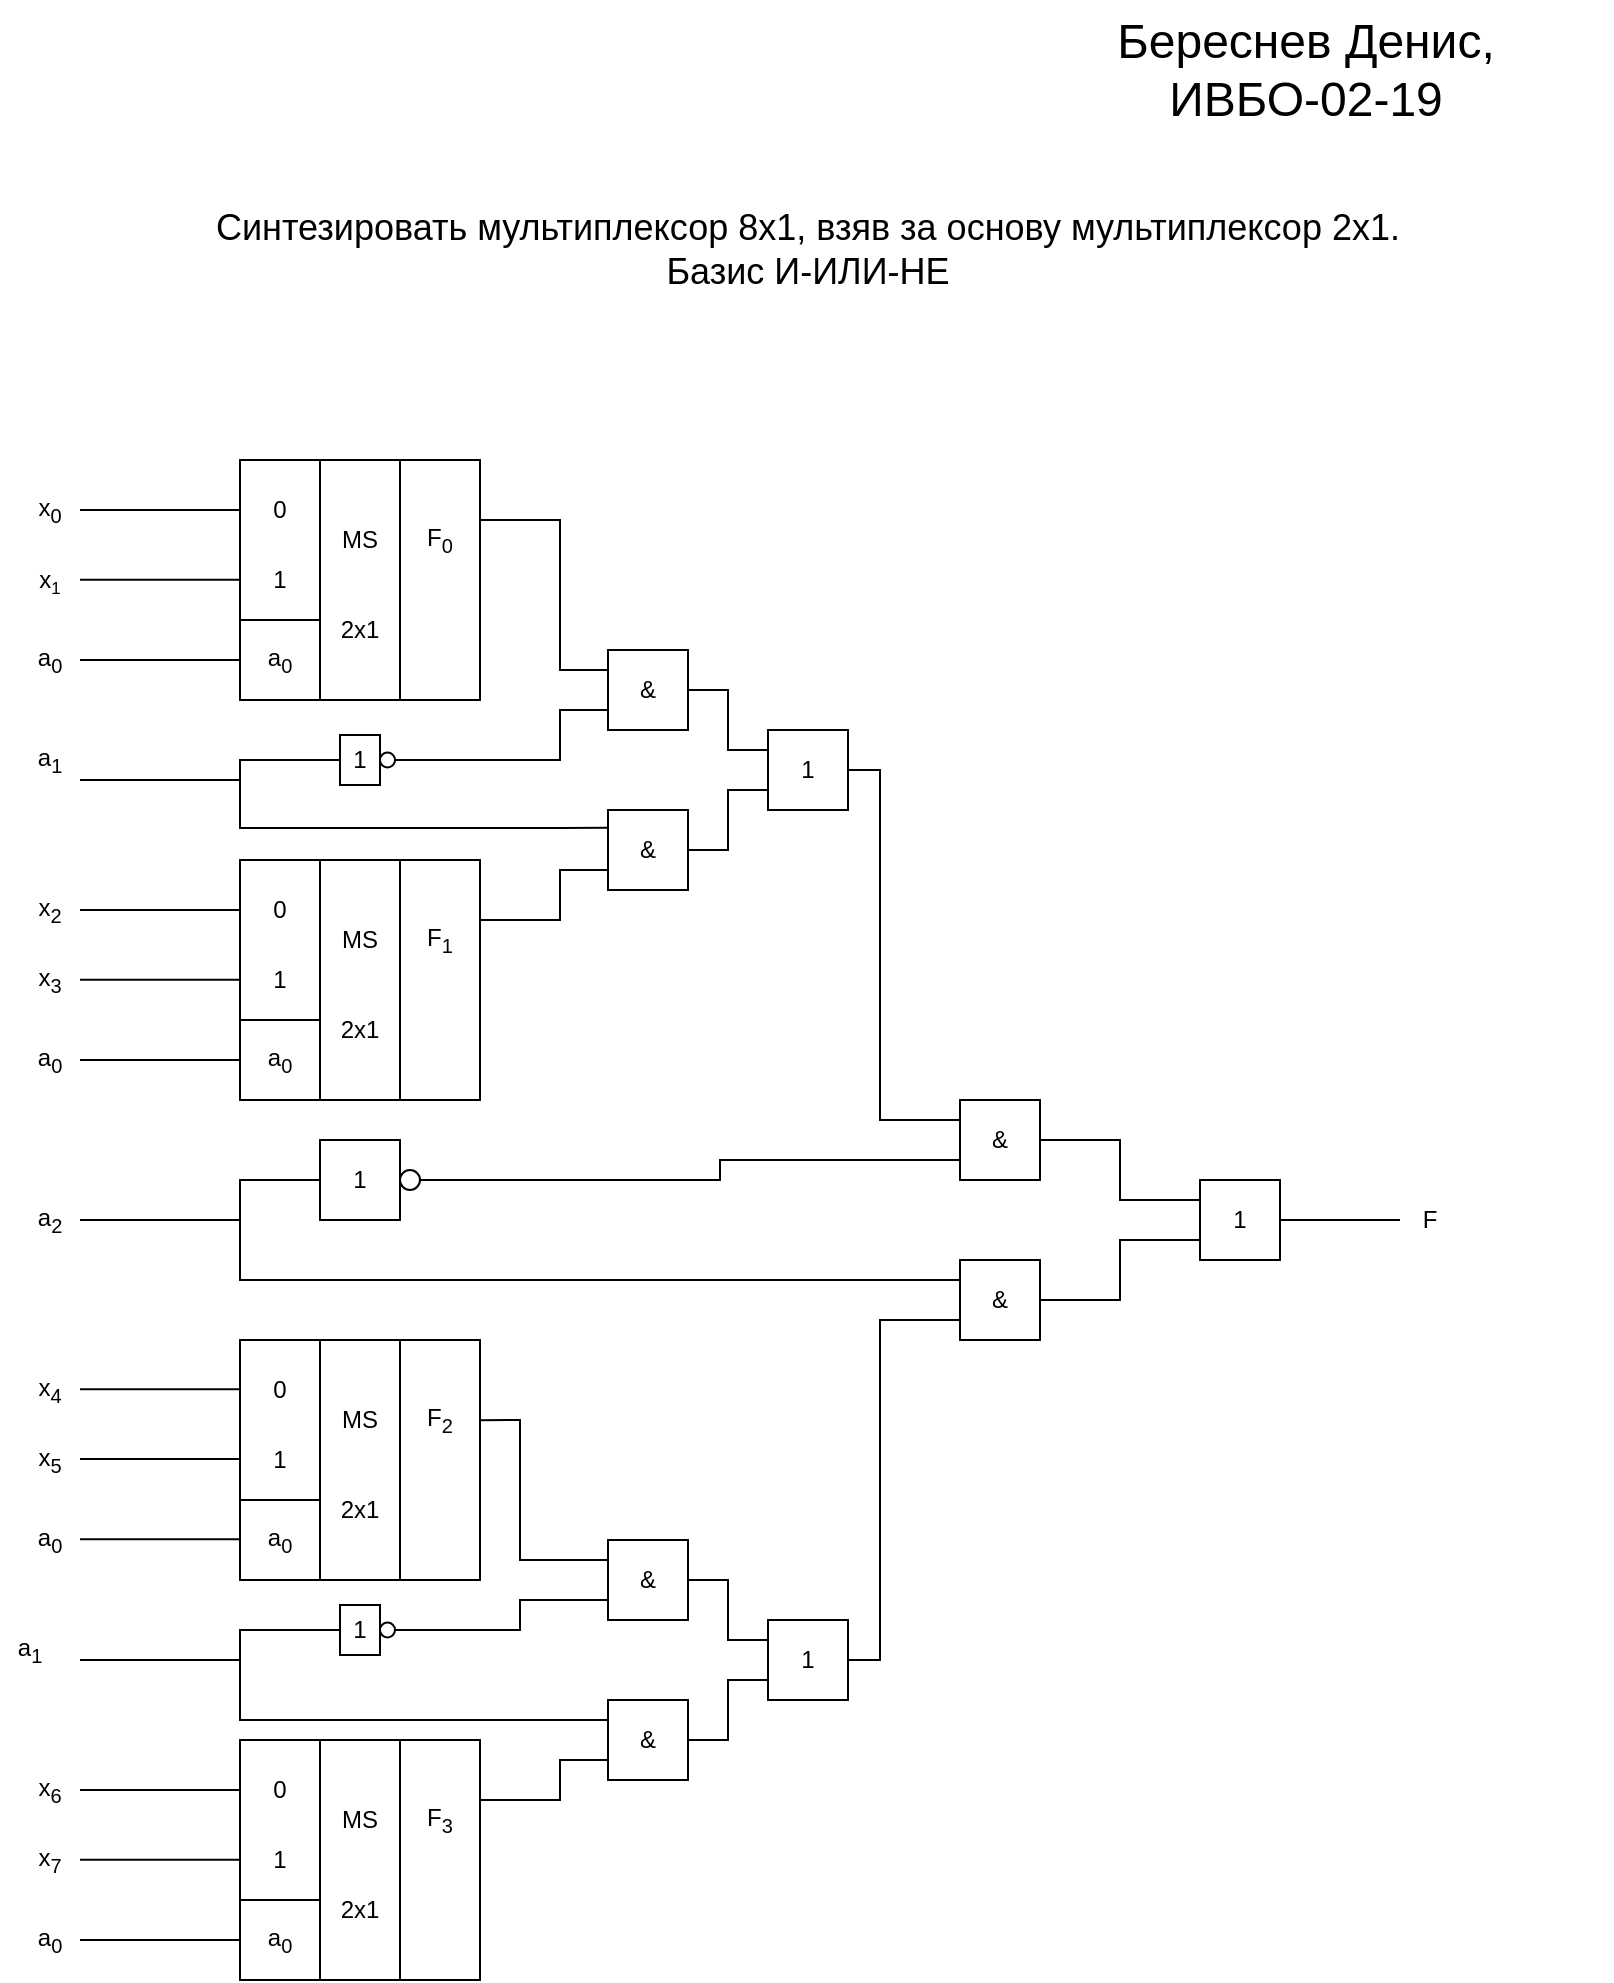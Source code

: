 <mxfile version="15.4.3" type="github">
  <diagram id="onstl7U0DTR3oOB68qqC" name="Page-1">
    <mxGraphModel dx="1467" dy="910" grid="1" gridSize="10" guides="1" tooltips="1" connect="1" arrows="1" fold="1" page="1" pageScale="1" pageWidth="827" pageHeight="1169" math="0" shadow="0">
      <root>
        <mxCell id="0" />
        <mxCell id="1" parent="0" />
        <mxCell id="s3MzPOfMa5aDgj7yRu4I-1" value="Береснев Денис, ИВБО-02-19" style="text;html=1;strokeColor=none;fillColor=none;align=center;verticalAlign=middle;whiteSpace=wrap;rounded=0;fontSize=24;" vertex="1" parent="1">
          <mxGeometry x="500" y="10" width="306" height="70" as="geometry" />
        </mxCell>
        <mxCell id="s3MzPOfMa5aDgj7yRu4I-2" value="&lt;font style=&quot;font-size: 18px&quot;&gt;Синтезировать мультиплексор 8х1, взяв за основу мультиплексор 2х1. Базис И-ИЛИ-НЕ&lt;/font&gt;" style="text;html=1;strokeColor=none;fillColor=none;align=center;verticalAlign=middle;whiteSpace=wrap;rounded=0;" vertex="1" parent="1">
          <mxGeometry x="99" y="120" width="610" height="30" as="geometry" />
        </mxCell>
        <mxCell id="s3MzPOfMa5aDgj7yRu4I-3" value="" style="rounded=0;whiteSpace=wrap;html=1;" vertex="1" parent="1">
          <mxGeometry x="120" y="240" width="40" height="80" as="geometry" />
        </mxCell>
        <mxCell id="s3MzPOfMa5aDgj7yRu4I-4" value="" style="rounded=0;whiteSpace=wrap;html=1;" vertex="1" parent="1">
          <mxGeometry x="120" y="320" width="40" height="40" as="geometry" />
        </mxCell>
        <mxCell id="s3MzPOfMa5aDgj7yRu4I-5" value="" style="rounded=0;whiteSpace=wrap;html=1;" vertex="1" parent="1">
          <mxGeometry x="160" y="240" width="40" height="120" as="geometry" />
        </mxCell>
        <mxCell id="s3MzPOfMa5aDgj7yRu4I-6" value="" style="rounded=0;whiteSpace=wrap;html=1;" vertex="1" parent="1">
          <mxGeometry x="200" y="240" width="40" height="120" as="geometry" />
        </mxCell>
        <mxCell id="s3MzPOfMa5aDgj7yRu4I-19" value="MS" style="text;html=1;strokeColor=none;fillColor=none;align=center;verticalAlign=middle;whiteSpace=wrap;rounded=0;" vertex="1" parent="1">
          <mxGeometry x="150" y="265" width="60" height="30" as="geometry" />
        </mxCell>
        <mxCell id="s3MzPOfMa5aDgj7yRu4I-20" value="2х1" style="text;html=1;strokeColor=none;fillColor=none;align=center;verticalAlign=middle;whiteSpace=wrap;rounded=0;" vertex="1" parent="1">
          <mxGeometry x="150" y="310" width="60" height="30" as="geometry" />
        </mxCell>
        <mxCell id="s3MzPOfMa5aDgj7yRu4I-21" value="0" style="text;html=1;strokeColor=none;fillColor=none;align=center;verticalAlign=middle;whiteSpace=wrap;rounded=0;" vertex="1" parent="1">
          <mxGeometry x="110" y="250" width="60" height="30" as="geometry" />
        </mxCell>
        <mxCell id="s3MzPOfMa5aDgj7yRu4I-22" value="1&lt;span style=&quot;color: rgba(0 , 0 , 0 , 0) ; font-family: monospace ; font-size: 0px&quot;&gt;%3CmxGraphModel%3E%3Croot%3E%3CmxCell%20id%3D%220%22%2F%3E%3CmxCell%20id%3D%221%22%20parent%3D%220%22%2F%3E%3CmxCell%20id%3D%222%22%20value%3D%220%22%20style%3D%22text%3Bhtml%3D1%3BstrokeColor%3Dnone%3BfillColor%3Dnone%3Balign%3Dcenter%3BverticalAlign%3Dmiddle%3BwhiteSpace%3Dwrap%3Brounded%3D0%3B%22%20vertex%3D%221%22%20parent%3D%221%22%3E%3CmxGeometry%20x%3D%22110%22%20y%3D%22290%22%20width%3D%2260%22%20height%3D%2230%22%20as%3D%22geometry%22%2F%3E%3C%2FmxCell%3E%3C%2Froot%3E%3C%2FmxGraphModel%3E&lt;/span&gt;" style="text;html=1;strokeColor=none;fillColor=none;align=center;verticalAlign=middle;whiteSpace=wrap;rounded=0;" vertex="1" parent="1">
          <mxGeometry x="110" y="285" width="60" height="30" as="geometry" />
        </mxCell>
        <mxCell id="s3MzPOfMa5aDgj7yRu4I-23" value="a&lt;sub&gt;0&lt;/sub&gt;" style="text;html=1;strokeColor=none;fillColor=none;align=center;verticalAlign=middle;whiteSpace=wrap;rounded=0;" vertex="1" parent="1">
          <mxGeometry x="125" y="325" width="30" height="30" as="geometry" />
        </mxCell>
        <mxCell id="s3MzPOfMa5aDgj7yRu4I-24" value="F&lt;sub&gt;0&lt;/sub&gt;" style="text;html=1;strokeColor=none;fillColor=none;align=center;verticalAlign=middle;whiteSpace=wrap;rounded=0;" vertex="1" parent="1">
          <mxGeometry x="205" y="265" width="30" height="30" as="geometry" />
        </mxCell>
        <mxCell id="s3MzPOfMa5aDgj7yRu4I-25" value="" style="rounded=0;whiteSpace=wrap;html=1;" vertex="1" parent="1">
          <mxGeometry x="120" y="440" width="40" height="80" as="geometry" />
        </mxCell>
        <mxCell id="s3MzPOfMa5aDgj7yRu4I-26" value="" style="rounded=0;whiteSpace=wrap;html=1;" vertex="1" parent="1">
          <mxGeometry x="120" y="520" width="40" height="40" as="geometry" />
        </mxCell>
        <mxCell id="s3MzPOfMa5aDgj7yRu4I-27" value="" style="rounded=0;whiteSpace=wrap;html=1;" vertex="1" parent="1">
          <mxGeometry x="160" y="440" width="40" height="120" as="geometry" />
        </mxCell>
        <mxCell id="s3MzPOfMa5aDgj7yRu4I-28" value="" style="rounded=0;whiteSpace=wrap;html=1;" vertex="1" parent="1">
          <mxGeometry x="200" y="440" width="40" height="120" as="geometry" />
        </mxCell>
        <mxCell id="s3MzPOfMa5aDgj7yRu4I-29" value="MS" style="text;html=1;strokeColor=none;fillColor=none;align=center;verticalAlign=middle;whiteSpace=wrap;rounded=0;" vertex="1" parent="1">
          <mxGeometry x="150" y="465" width="60" height="30" as="geometry" />
        </mxCell>
        <mxCell id="s3MzPOfMa5aDgj7yRu4I-30" value="2х1" style="text;html=1;strokeColor=none;fillColor=none;align=center;verticalAlign=middle;whiteSpace=wrap;rounded=0;" vertex="1" parent="1">
          <mxGeometry x="150" y="510" width="60" height="30" as="geometry" />
        </mxCell>
        <mxCell id="s3MzPOfMa5aDgj7yRu4I-31" value="0" style="text;html=1;strokeColor=none;fillColor=none;align=center;verticalAlign=middle;whiteSpace=wrap;rounded=0;" vertex="1" parent="1">
          <mxGeometry x="110" y="450" width="60" height="30" as="geometry" />
        </mxCell>
        <mxCell id="s3MzPOfMa5aDgj7yRu4I-32" value="1&lt;span style=&quot;color: rgba(0 , 0 , 0 , 0) ; font-family: monospace ; font-size: 0px&quot;&gt;%3CmxGraphModel%3E%3Croot%3E%3CmxCell%20id%3D%220%22%2F%3E%3CmxCell%20id%3D%221%22%20parent%3D%220%22%2F%3E%3CmxCell%20id%3D%222%22%20value%3D%220%22%20style%3D%22text%3Bhtml%3D1%3BstrokeColor%3Dnone%3BfillColor%3Dnone%3Balign%3Dcenter%3BverticalAlign%3Dmiddle%3BwhiteSpace%3Dwrap%3Brounded%3D0%3B%22%20vertex%3D%221%22%20parent%3D%221%22%3E%3CmxGeometry%20x%3D%22110%22%20y%3D%22290%22%20width%3D%2260%22%20height%3D%2230%22%20as%3D%22geometry%22%2F%3E%3C%2FmxCell%3E%3C%2Froot%3E%3C%2FmxGraphModel%3E&lt;/span&gt;" style="text;html=1;strokeColor=none;fillColor=none;align=center;verticalAlign=middle;whiteSpace=wrap;rounded=0;" vertex="1" parent="1">
          <mxGeometry x="110" y="485" width="60" height="30" as="geometry" />
        </mxCell>
        <mxCell id="s3MzPOfMa5aDgj7yRu4I-33" value="a&lt;sub&gt;0&lt;/sub&gt;" style="text;html=1;strokeColor=none;fillColor=none;align=center;verticalAlign=middle;whiteSpace=wrap;rounded=0;" vertex="1" parent="1">
          <mxGeometry x="110" y="525" width="60" height="30" as="geometry" />
        </mxCell>
        <mxCell id="s3MzPOfMa5aDgj7yRu4I-34" value="F&lt;sub&gt;1&lt;/sub&gt;" style="text;html=1;strokeColor=none;fillColor=none;align=center;verticalAlign=middle;whiteSpace=wrap;rounded=0;" vertex="1" parent="1">
          <mxGeometry x="205" y="465" width="30" height="30" as="geometry" />
        </mxCell>
        <mxCell id="s3MzPOfMa5aDgj7yRu4I-35" value="" style="rounded=0;whiteSpace=wrap;html=1;" vertex="1" parent="1">
          <mxGeometry x="120" y="680" width="40" height="80" as="geometry" />
        </mxCell>
        <mxCell id="s3MzPOfMa5aDgj7yRu4I-36" value="" style="rounded=0;whiteSpace=wrap;html=1;" vertex="1" parent="1">
          <mxGeometry x="120" y="760" width="40" height="40" as="geometry" />
        </mxCell>
        <mxCell id="s3MzPOfMa5aDgj7yRu4I-37" value="" style="rounded=0;whiteSpace=wrap;html=1;" vertex="1" parent="1">
          <mxGeometry x="160" y="680" width="40" height="120" as="geometry" />
        </mxCell>
        <mxCell id="s3MzPOfMa5aDgj7yRu4I-38" value="" style="rounded=0;whiteSpace=wrap;html=1;" vertex="1" parent="1">
          <mxGeometry x="200" y="680" width="40" height="120" as="geometry" />
        </mxCell>
        <mxCell id="s3MzPOfMa5aDgj7yRu4I-39" value="MS" style="text;html=1;strokeColor=none;fillColor=none;align=center;verticalAlign=middle;whiteSpace=wrap;rounded=0;" vertex="1" parent="1">
          <mxGeometry x="150" y="705" width="60" height="30" as="geometry" />
        </mxCell>
        <mxCell id="s3MzPOfMa5aDgj7yRu4I-40" value="2х1" style="text;html=1;strokeColor=none;fillColor=none;align=center;verticalAlign=middle;whiteSpace=wrap;rounded=0;" vertex="1" parent="1">
          <mxGeometry x="150" y="750" width="60" height="30" as="geometry" />
        </mxCell>
        <mxCell id="s3MzPOfMa5aDgj7yRu4I-41" value="0" style="text;html=1;strokeColor=none;fillColor=none;align=center;verticalAlign=middle;whiteSpace=wrap;rounded=0;" vertex="1" parent="1">
          <mxGeometry x="110" y="690" width="60" height="30" as="geometry" />
        </mxCell>
        <mxCell id="s3MzPOfMa5aDgj7yRu4I-42" value="1&lt;span style=&quot;color: rgba(0 , 0 , 0 , 0) ; font-family: monospace ; font-size: 0px&quot;&gt;%3CmxGraphModel%3E%3Croot%3E%3CmxCell%20id%3D%220%22%2F%3E%3CmxCell%20id%3D%221%22%20parent%3D%220%22%2F%3E%3CmxCell%20id%3D%222%22%20value%3D%220%22%20style%3D%22text%3Bhtml%3D1%3BstrokeColor%3Dnone%3BfillColor%3Dnone%3Balign%3Dcenter%3BverticalAlign%3Dmiddle%3BwhiteSpace%3Dwrap%3Brounded%3D0%3B%22%20vertex%3D%221%22%20parent%3D%221%22%3E%3CmxGeometry%20x%3D%22110%22%20y%3D%22290%22%20width%3D%2260%22%20height%3D%2230%22%20as%3D%22geometry%22%2F%3E%3C%2FmxCell%3E%3C%2Froot%3E%3C%2FmxGraphModel%3E&lt;/span&gt;" style="text;html=1;strokeColor=none;fillColor=none;align=center;verticalAlign=middle;whiteSpace=wrap;rounded=0;" vertex="1" parent="1">
          <mxGeometry x="110" y="725" width="60" height="30" as="geometry" />
        </mxCell>
        <mxCell id="s3MzPOfMa5aDgj7yRu4I-43" value="a&lt;sub&gt;0&lt;/sub&gt;" style="text;html=1;strokeColor=none;fillColor=none;align=center;verticalAlign=middle;whiteSpace=wrap;rounded=0;" vertex="1" parent="1">
          <mxGeometry x="110" y="765" width="60" height="30" as="geometry" />
        </mxCell>
        <mxCell id="s3MzPOfMa5aDgj7yRu4I-44" value="F&lt;sub&gt;2&lt;/sub&gt;" style="text;html=1;strokeColor=none;fillColor=none;align=center;verticalAlign=middle;whiteSpace=wrap;rounded=0;" vertex="1" parent="1">
          <mxGeometry x="210" y="705" width="20" height="30" as="geometry" />
        </mxCell>
        <mxCell id="s3MzPOfMa5aDgj7yRu4I-45" value="" style="rounded=0;whiteSpace=wrap;html=1;" vertex="1" parent="1">
          <mxGeometry x="120" y="880" width="40" height="80" as="geometry" />
        </mxCell>
        <mxCell id="s3MzPOfMa5aDgj7yRu4I-46" value="" style="rounded=0;whiteSpace=wrap;html=1;" vertex="1" parent="1">
          <mxGeometry x="120" y="960" width="40" height="40" as="geometry" />
        </mxCell>
        <mxCell id="s3MzPOfMa5aDgj7yRu4I-47" value="" style="rounded=0;whiteSpace=wrap;html=1;" vertex="1" parent="1">
          <mxGeometry x="160" y="880" width="40" height="120" as="geometry" />
        </mxCell>
        <mxCell id="s3MzPOfMa5aDgj7yRu4I-48" value="" style="rounded=0;whiteSpace=wrap;html=1;" vertex="1" parent="1">
          <mxGeometry x="200" y="880" width="40" height="120" as="geometry" />
        </mxCell>
        <mxCell id="s3MzPOfMa5aDgj7yRu4I-49" value="MS" style="text;html=1;strokeColor=none;fillColor=none;align=center;verticalAlign=middle;whiteSpace=wrap;rounded=0;" vertex="1" parent="1">
          <mxGeometry x="150" y="905" width="60" height="30" as="geometry" />
        </mxCell>
        <mxCell id="s3MzPOfMa5aDgj7yRu4I-50" value="2х1" style="text;html=1;strokeColor=none;fillColor=none;align=center;verticalAlign=middle;whiteSpace=wrap;rounded=0;" vertex="1" parent="1">
          <mxGeometry x="150" y="950" width="60" height="30" as="geometry" />
        </mxCell>
        <mxCell id="s3MzPOfMa5aDgj7yRu4I-51" value="0" style="text;html=1;strokeColor=none;fillColor=none;align=center;verticalAlign=middle;whiteSpace=wrap;rounded=0;" vertex="1" parent="1">
          <mxGeometry x="110" y="890" width="60" height="30" as="geometry" />
        </mxCell>
        <mxCell id="s3MzPOfMa5aDgj7yRu4I-52" value="1&lt;span style=&quot;color: rgba(0 , 0 , 0 , 0) ; font-family: monospace ; font-size: 0px&quot;&gt;%3CmxGraphModel%3E%3Croot%3E%3CmxCell%20id%3D%220%22%2F%3E%3CmxCell%20id%3D%221%22%20parent%3D%220%22%2F%3E%3CmxCell%20id%3D%222%22%20value%3D%220%22%20style%3D%22text%3Bhtml%3D1%3BstrokeColor%3Dnone%3BfillColor%3Dnone%3Balign%3Dcenter%3BverticalAlign%3Dmiddle%3BwhiteSpace%3Dwrap%3Brounded%3D0%3B%22%20vertex%3D%221%22%20parent%3D%221%22%3E%3CmxGeometry%20x%3D%22110%22%20y%3D%22290%22%20width%3D%2260%22%20height%3D%2230%22%20as%3D%22geometry%22%2F%3E%3C%2FmxCell%3E%3C%2Froot%3E%3C%2FmxGraphModel%3E&lt;/span&gt;" style="text;html=1;strokeColor=none;fillColor=none;align=center;verticalAlign=middle;whiteSpace=wrap;rounded=0;" vertex="1" parent="1">
          <mxGeometry x="110" y="925" width="60" height="30" as="geometry" />
        </mxCell>
        <mxCell id="s3MzPOfMa5aDgj7yRu4I-53" value="a&lt;sub&gt;0&lt;/sub&gt;" style="text;html=1;strokeColor=none;fillColor=none;align=center;verticalAlign=middle;whiteSpace=wrap;rounded=0;" vertex="1" parent="1">
          <mxGeometry x="110" y="965" width="60" height="30" as="geometry" />
        </mxCell>
        <mxCell id="s3MzPOfMa5aDgj7yRu4I-54" value="F&lt;sub&gt;3&lt;/sub&gt;" style="text;html=1;strokeColor=none;fillColor=none;align=center;verticalAlign=middle;whiteSpace=wrap;rounded=0;" vertex="1" parent="1">
          <mxGeometry x="205" y="905" width="30" height="30" as="geometry" />
        </mxCell>
        <mxCell id="s3MzPOfMa5aDgj7yRu4I-59" value="" style="endArrow=none;html=1;rounded=0;entryX=0;entryY=0.5;entryDx=0;entryDy=0;" edge="1" parent="1" target="s3MzPOfMa5aDgj7yRu4I-4">
          <mxGeometry width="50" height="50" relative="1" as="geometry">
            <mxPoint x="40" y="340" as="sourcePoint" />
            <mxPoint x="110" y="390" as="targetPoint" />
          </mxGeometry>
        </mxCell>
        <mxCell id="s3MzPOfMa5aDgj7yRu4I-60" value="" style="endArrow=none;html=1;rounded=0;entryX=0;entryY=0.5;entryDx=0;entryDy=0;" edge="1" parent="1">
          <mxGeometry width="50" height="50" relative="1" as="geometry">
            <mxPoint x="40" y="299.83" as="sourcePoint" />
            <mxPoint x="120" y="299.83" as="targetPoint" />
          </mxGeometry>
        </mxCell>
        <mxCell id="s3MzPOfMa5aDgj7yRu4I-61" value="" style="endArrow=none;html=1;rounded=0;entryX=0;entryY=0.5;entryDx=0;entryDy=0;" edge="1" parent="1">
          <mxGeometry width="50" height="50" relative="1" as="geometry">
            <mxPoint x="40" y="265.0" as="sourcePoint" />
            <mxPoint x="120" y="265.0" as="targetPoint" />
          </mxGeometry>
        </mxCell>
        <mxCell id="s3MzPOfMa5aDgj7yRu4I-62" value="" style="endArrow=none;html=1;rounded=0;entryX=0;entryY=0.5;entryDx=0;entryDy=0;" edge="1" parent="1">
          <mxGeometry width="50" height="50" relative="1" as="geometry">
            <mxPoint x="40" y="540" as="sourcePoint" />
            <mxPoint x="120" y="540" as="targetPoint" />
          </mxGeometry>
        </mxCell>
        <mxCell id="s3MzPOfMa5aDgj7yRu4I-63" value="" style="endArrow=none;html=1;rounded=0;entryX=0;entryY=0.5;entryDx=0;entryDy=0;" edge="1" parent="1">
          <mxGeometry width="50" height="50" relative="1" as="geometry">
            <mxPoint x="40" y="499.83" as="sourcePoint" />
            <mxPoint x="120" y="499.83" as="targetPoint" />
          </mxGeometry>
        </mxCell>
        <mxCell id="s3MzPOfMa5aDgj7yRu4I-64" value="" style="endArrow=none;html=1;rounded=0;entryX=0;entryY=0.5;entryDx=0;entryDy=0;" edge="1" parent="1">
          <mxGeometry width="50" height="50" relative="1" as="geometry">
            <mxPoint x="40" y="465.0" as="sourcePoint" />
            <mxPoint x="120" y="465.0" as="targetPoint" />
          </mxGeometry>
        </mxCell>
        <mxCell id="s3MzPOfMa5aDgj7yRu4I-65" value="" style="endArrow=none;html=1;rounded=0;entryX=0;entryY=0.5;entryDx=0;entryDy=0;" edge="1" parent="1">
          <mxGeometry width="50" height="50" relative="1" as="geometry">
            <mxPoint x="40" y="779.67" as="sourcePoint" />
            <mxPoint x="120" y="779.67" as="targetPoint" />
          </mxGeometry>
        </mxCell>
        <mxCell id="s3MzPOfMa5aDgj7yRu4I-66" value="" style="endArrow=none;html=1;rounded=0;entryX=0;entryY=0.5;entryDx=0;entryDy=0;" edge="1" parent="1">
          <mxGeometry width="50" height="50" relative="1" as="geometry">
            <mxPoint x="40" y="739.5" as="sourcePoint" />
            <mxPoint x="120" y="739.5" as="targetPoint" />
          </mxGeometry>
        </mxCell>
        <mxCell id="s3MzPOfMa5aDgj7yRu4I-67" value="" style="endArrow=none;html=1;rounded=0;entryX=0;entryY=0.5;entryDx=0;entryDy=0;" edge="1" parent="1">
          <mxGeometry width="50" height="50" relative="1" as="geometry">
            <mxPoint x="40" y="704.67" as="sourcePoint" />
            <mxPoint x="120" y="704.67" as="targetPoint" />
          </mxGeometry>
        </mxCell>
        <mxCell id="s3MzPOfMa5aDgj7yRu4I-68" value="" style="endArrow=none;html=1;rounded=0;entryX=0;entryY=0.5;entryDx=0;entryDy=0;" edge="1" parent="1">
          <mxGeometry width="50" height="50" relative="1" as="geometry">
            <mxPoint x="40" y="980" as="sourcePoint" />
            <mxPoint x="120" y="980" as="targetPoint" />
          </mxGeometry>
        </mxCell>
        <mxCell id="s3MzPOfMa5aDgj7yRu4I-69" value="" style="endArrow=none;html=1;rounded=0;entryX=0;entryY=0.5;entryDx=0;entryDy=0;" edge="1" parent="1">
          <mxGeometry width="50" height="50" relative="1" as="geometry">
            <mxPoint x="40" y="939.83" as="sourcePoint" />
            <mxPoint x="120" y="939.83" as="targetPoint" />
          </mxGeometry>
        </mxCell>
        <mxCell id="s3MzPOfMa5aDgj7yRu4I-70" value="" style="endArrow=none;html=1;rounded=0;entryX=0;entryY=0.5;entryDx=0;entryDy=0;" edge="1" parent="1">
          <mxGeometry width="50" height="50" relative="1" as="geometry">
            <mxPoint x="40" y="905" as="sourcePoint" />
            <mxPoint x="120" y="905" as="targetPoint" />
          </mxGeometry>
        </mxCell>
        <mxCell id="s3MzPOfMa5aDgj7yRu4I-71" value="a&lt;sub&gt;0&lt;/sub&gt;" style="text;html=1;strokeColor=none;fillColor=none;align=center;verticalAlign=middle;whiteSpace=wrap;rounded=0;" vertex="1" parent="1">
          <mxGeometry x="10" y="325" width="30" height="30" as="geometry" />
        </mxCell>
        <mxCell id="s3MzPOfMa5aDgj7yRu4I-72" value="a&lt;sub&gt;0&lt;/sub&gt;" style="text;html=1;strokeColor=none;fillColor=none;align=center;verticalAlign=middle;whiteSpace=wrap;rounded=0;" vertex="1" parent="1">
          <mxGeometry x="10" y="525" width="30" height="30" as="geometry" />
        </mxCell>
        <mxCell id="s3MzPOfMa5aDgj7yRu4I-73" value="a&lt;sub&gt;0&lt;/sub&gt;" style="text;html=1;strokeColor=none;fillColor=none;align=center;verticalAlign=middle;whiteSpace=wrap;rounded=0;" vertex="1" parent="1">
          <mxGeometry x="10" y="765" width="30" height="30" as="geometry" />
        </mxCell>
        <mxCell id="s3MzPOfMa5aDgj7yRu4I-76" value="a&lt;sub&gt;0&lt;/sub&gt;" style="text;html=1;strokeColor=none;fillColor=none;align=center;verticalAlign=middle;whiteSpace=wrap;rounded=0;" vertex="1" parent="1">
          <mxGeometry x="10" y="965" width="30" height="30" as="geometry" />
        </mxCell>
        <mxCell id="s3MzPOfMa5aDgj7yRu4I-78" value="x&lt;sub&gt;0&lt;/sub&gt;" style="text;html=1;strokeColor=none;fillColor=none;align=center;verticalAlign=middle;whiteSpace=wrap;rounded=0;" vertex="1" parent="1">
          <mxGeometry x="10" y="250" width="30" height="30" as="geometry" />
        </mxCell>
        <mxCell id="s3MzPOfMa5aDgj7yRu4I-79" value="x&lt;span style=&quot;font-size: 10px&quot;&gt;&lt;sub&gt;1&lt;/sub&gt;&lt;/span&gt;" style="text;html=1;strokeColor=none;fillColor=none;align=center;verticalAlign=middle;whiteSpace=wrap;rounded=0;" vertex="1" parent="1">
          <mxGeometry x="10" y="285" width="30" height="30" as="geometry" />
        </mxCell>
        <mxCell id="s3MzPOfMa5aDgj7yRu4I-80" value="x&lt;sub&gt;2&lt;/sub&gt;" style="text;html=1;strokeColor=none;fillColor=none;align=center;verticalAlign=middle;whiteSpace=wrap;rounded=0;" vertex="1" parent="1">
          <mxGeometry x="10" y="450" width="30" height="30" as="geometry" />
        </mxCell>
        <mxCell id="s3MzPOfMa5aDgj7yRu4I-81" value="x&lt;sub&gt;3&lt;/sub&gt;" style="text;html=1;strokeColor=none;fillColor=none;align=center;verticalAlign=middle;whiteSpace=wrap;rounded=0;" vertex="1" parent="1">
          <mxGeometry x="10" y="485" width="30" height="30" as="geometry" />
        </mxCell>
        <mxCell id="s3MzPOfMa5aDgj7yRu4I-82" value="x&lt;sub&gt;4&lt;/sub&gt;" style="text;html=1;strokeColor=none;fillColor=none;align=center;verticalAlign=middle;whiteSpace=wrap;rounded=0;" vertex="1" parent="1">
          <mxGeometry x="10" y="690" width="30" height="30" as="geometry" />
        </mxCell>
        <mxCell id="s3MzPOfMa5aDgj7yRu4I-83" value="x&lt;sub&gt;5&lt;/sub&gt;" style="text;html=1;strokeColor=none;fillColor=none;align=center;verticalAlign=middle;whiteSpace=wrap;rounded=0;" vertex="1" parent="1">
          <mxGeometry x="10" y="725" width="30" height="30" as="geometry" />
        </mxCell>
        <mxCell id="s3MzPOfMa5aDgj7yRu4I-84" value="x&lt;sub&gt;6&lt;/sub&gt;" style="text;html=1;strokeColor=none;fillColor=none;align=center;verticalAlign=middle;whiteSpace=wrap;rounded=0;" vertex="1" parent="1">
          <mxGeometry x="10" y="890" width="30" height="30" as="geometry" />
        </mxCell>
        <mxCell id="s3MzPOfMa5aDgj7yRu4I-85" value="x&lt;sub&gt;7&lt;/sub&gt;" style="text;html=1;strokeColor=none;fillColor=none;align=center;verticalAlign=middle;whiteSpace=wrap;rounded=0;" vertex="1" parent="1">
          <mxGeometry x="10" y="925" width="30" height="30" as="geometry" />
        </mxCell>
        <mxCell id="s3MzPOfMa5aDgj7yRu4I-86" value="&amp;amp;" style="rounded=0;whiteSpace=wrap;html=1;" vertex="1" parent="1">
          <mxGeometry x="480" y="560" width="40" height="40" as="geometry" />
        </mxCell>
        <mxCell id="s3MzPOfMa5aDgj7yRu4I-87" value="&amp;amp;" style="rounded=0;whiteSpace=wrap;html=1;" vertex="1" parent="1">
          <mxGeometry x="480" y="640" width="40" height="40" as="geometry" />
        </mxCell>
        <mxCell id="s3MzPOfMa5aDgj7yRu4I-88" value="1" style="rounded=0;whiteSpace=wrap;html=1;" vertex="1" parent="1">
          <mxGeometry x="600" y="600" width="40" height="40" as="geometry" />
        </mxCell>
        <mxCell id="s3MzPOfMa5aDgj7yRu4I-89" value="" style="endArrow=none;html=1;rounded=0;exitX=1;exitY=0.5;exitDx=0;exitDy=0;entryX=0;entryY=0.75;entryDx=0;entryDy=0;" edge="1" parent="1" source="s3MzPOfMa5aDgj7yRu4I-87" target="s3MzPOfMa5aDgj7yRu4I-88">
          <mxGeometry width="50" height="50" relative="1" as="geometry">
            <mxPoint x="530" y="600" as="sourcePoint" />
            <mxPoint x="580" y="550" as="targetPoint" />
            <Array as="points">
              <mxPoint x="560" y="660" />
              <mxPoint x="560" y="640" />
              <mxPoint x="560" y="630" />
            </Array>
          </mxGeometry>
        </mxCell>
        <mxCell id="s3MzPOfMa5aDgj7yRu4I-90" value="" style="endArrow=none;html=1;rounded=0;exitX=1;exitY=0.5;exitDx=0;exitDy=0;entryX=0;entryY=0.25;entryDx=0;entryDy=0;" edge="1" parent="1" source="s3MzPOfMa5aDgj7yRu4I-86" target="s3MzPOfMa5aDgj7yRu4I-88">
          <mxGeometry width="50" height="50" relative="1" as="geometry">
            <mxPoint x="540" y="610" as="sourcePoint" />
            <mxPoint x="590" y="560" as="targetPoint" />
            <Array as="points">
              <mxPoint x="560" y="580" />
              <mxPoint x="560" y="610" />
            </Array>
          </mxGeometry>
        </mxCell>
        <mxCell id="s3MzPOfMa5aDgj7yRu4I-92" value="" style="endArrow=none;html=1;rounded=0;entryX=1;entryY=0.5;entryDx=0;entryDy=0;" edge="1" parent="1" target="s3MzPOfMa5aDgj7yRu4I-88">
          <mxGeometry width="50" height="50" relative="1" as="geometry">
            <mxPoint x="700" y="620" as="sourcePoint" />
            <mxPoint x="590" y="560" as="targetPoint" />
          </mxGeometry>
        </mxCell>
        <mxCell id="s3MzPOfMa5aDgj7yRu4I-93" value="1" style="rounded=0;whiteSpace=wrap;html=1;" vertex="1" parent="1">
          <mxGeometry x="160" y="580" width="40" height="40" as="geometry" />
        </mxCell>
        <mxCell id="s3MzPOfMa5aDgj7yRu4I-94" value="a&lt;sub&gt;2&lt;/sub&gt;" style="text;html=1;strokeColor=none;fillColor=none;align=center;verticalAlign=middle;whiteSpace=wrap;rounded=0;" vertex="1" parent="1">
          <mxGeometry x="10" y="605" width="30" height="30" as="geometry" />
        </mxCell>
        <mxCell id="s3MzPOfMa5aDgj7yRu4I-95" value="" style="endArrow=none;html=1;rounded=0;exitX=1;exitY=0.5;exitDx=0;exitDy=0;" edge="1" parent="1" source="s3MzPOfMa5aDgj7yRu4I-94">
          <mxGeometry width="50" height="50" relative="1" as="geometry">
            <mxPoint x="180" y="710" as="sourcePoint" />
            <mxPoint x="120" y="620" as="targetPoint" />
          </mxGeometry>
        </mxCell>
        <mxCell id="s3MzPOfMa5aDgj7yRu4I-96" value="" style="endArrow=none;html=1;rounded=0;entryX=0;entryY=0.25;entryDx=0;entryDy=0;" edge="1" parent="1" target="s3MzPOfMa5aDgj7yRu4I-87">
          <mxGeometry width="50" height="50" relative="1" as="geometry">
            <mxPoint x="120" y="620" as="sourcePoint" />
            <mxPoint x="230" y="660" as="targetPoint" />
            <Array as="points">
              <mxPoint x="120" y="650" />
            </Array>
          </mxGeometry>
        </mxCell>
        <mxCell id="s3MzPOfMa5aDgj7yRu4I-97" value="" style="endArrow=none;html=1;rounded=0;entryX=0;entryY=0.5;entryDx=0;entryDy=0;" edge="1" parent="1" target="s3MzPOfMa5aDgj7yRu4I-93">
          <mxGeometry width="50" height="50" relative="1" as="geometry">
            <mxPoint x="120" y="620" as="sourcePoint" />
            <mxPoint x="230" y="660" as="targetPoint" />
            <Array as="points">
              <mxPoint x="120" y="600" />
            </Array>
          </mxGeometry>
        </mxCell>
        <mxCell id="s3MzPOfMa5aDgj7yRu4I-98" value="&amp;amp;" style="rounded=0;whiteSpace=wrap;html=1;" vertex="1" parent="1">
          <mxGeometry x="304" y="335" width="40" height="40" as="geometry" />
        </mxCell>
        <mxCell id="s3MzPOfMa5aDgj7yRu4I-99" value="&amp;amp;" style="rounded=0;whiteSpace=wrap;html=1;" vertex="1" parent="1">
          <mxGeometry x="304" y="415" width="40" height="40" as="geometry" />
        </mxCell>
        <mxCell id="s3MzPOfMa5aDgj7yRu4I-100" value="1" style="rounded=0;whiteSpace=wrap;html=1;" vertex="1" parent="1">
          <mxGeometry x="384" y="375" width="40" height="40" as="geometry" />
        </mxCell>
        <mxCell id="s3MzPOfMa5aDgj7yRu4I-101" value="" style="endArrow=none;html=1;rounded=0;exitX=1;exitY=0.5;exitDx=0;exitDy=0;entryX=0;entryY=0.75;entryDx=0;entryDy=0;" edge="1" parent="1" source="s3MzPOfMa5aDgj7yRu4I-99" target="s3MzPOfMa5aDgj7yRu4I-100">
          <mxGeometry width="50" height="50" relative="1" as="geometry">
            <mxPoint x="354" y="375" as="sourcePoint" />
            <mxPoint x="404" y="325" as="targetPoint" />
            <Array as="points">
              <mxPoint x="364" y="435" />
              <mxPoint x="364" y="405" />
              <mxPoint x="384" y="405" />
            </Array>
          </mxGeometry>
        </mxCell>
        <mxCell id="s3MzPOfMa5aDgj7yRu4I-102" value="" style="endArrow=none;html=1;rounded=0;exitX=1;exitY=0.5;exitDx=0;exitDy=0;entryX=0;entryY=0.25;entryDx=0;entryDy=0;" edge="1" parent="1" source="s3MzPOfMa5aDgj7yRu4I-98" target="s3MzPOfMa5aDgj7yRu4I-100">
          <mxGeometry width="50" height="50" relative="1" as="geometry">
            <mxPoint x="364" y="385" as="sourcePoint" />
            <mxPoint x="414" y="335" as="targetPoint" />
            <Array as="points">
              <mxPoint x="364" y="355" />
              <mxPoint x="364" y="385" />
              <mxPoint x="384" y="385" />
            </Array>
          </mxGeometry>
        </mxCell>
        <mxCell id="s3MzPOfMa5aDgj7yRu4I-103" value="" style="endArrow=none;html=1;rounded=0;entryX=1;entryY=0.5;entryDx=0;entryDy=0;exitX=0;exitY=0.25;exitDx=0;exitDy=0;" edge="1" parent="1" target="s3MzPOfMa5aDgj7yRu4I-100" source="s3MzPOfMa5aDgj7yRu4I-86">
          <mxGeometry width="50" height="50" relative="1" as="geometry">
            <mxPoint x="520" y="395" as="sourcePoint" />
            <mxPoint x="410" y="335" as="targetPoint" />
            <Array as="points">
              <mxPoint x="440" y="570" />
              <mxPoint x="440" y="395" />
            </Array>
          </mxGeometry>
        </mxCell>
        <mxCell id="s3MzPOfMa5aDgj7yRu4I-104" value="" style="ellipse;whiteSpace=wrap;html=1;aspect=fixed;" vertex="1" parent="1">
          <mxGeometry x="200" y="595" width="10" height="10" as="geometry" />
        </mxCell>
        <mxCell id="s3MzPOfMa5aDgj7yRu4I-105" value="1" style="rounded=0;whiteSpace=wrap;html=1;" vertex="1" parent="1">
          <mxGeometry x="170" y="377.5" width="20" height="25" as="geometry" />
        </mxCell>
        <mxCell id="s3MzPOfMa5aDgj7yRu4I-106" value="" style="ellipse;whiteSpace=wrap;html=1;aspect=fixed;" vertex="1" parent="1">
          <mxGeometry x="190" y="386.25" width="7.5" height="7.5" as="geometry" />
        </mxCell>
        <mxCell id="s3MzPOfMa5aDgj7yRu4I-109" value="&amp;amp;" style="rounded=0;whiteSpace=wrap;html=1;" vertex="1" parent="1">
          <mxGeometry x="304" y="780" width="40" height="40" as="geometry" />
        </mxCell>
        <mxCell id="s3MzPOfMa5aDgj7yRu4I-110" value="&amp;amp;" style="rounded=0;whiteSpace=wrap;html=1;" vertex="1" parent="1">
          <mxGeometry x="304" y="860" width="40" height="40" as="geometry" />
        </mxCell>
        <mxCell id="s3MzPOfMa5aDgj7yRu4I-111" value="1" style="rounded=0;whiteSpace=wrap;html=1;" vertex="1" parent="1">
          <mxGeometry x="384" y="820" width="40" height="40" as="geometry" />
        </mxCell>
        <mxCell id="s3MzPOfMa5aDgj7yRu4I-112" value="" style="endArrow=none;html=1;rounded=0;exitX=1;exitY=0.5;exitDx=0;exitDy=0;entryX=0;entryY=0.75;entryDx=0;entryDy=0;" edge="1" parent="1" source="s3MzPOfMa5aDgj7yRu4I-110" target="s3MzPOfMa5aDgj7yRu4I-111">
          <mxGeometry width="50" height="50" relative="1" as="geometry">
            <mxPoint x="354" y="820" as="sourcePoint" />
            <mxPoint x="404" y="770" as="targetPoint" />
            <Array as="points">
              <mxPoint x="364" y="880" />
              <mxPoint x="364" y="850" />
              <mxPoint x="384" y="850" />
            </Array>
          </mxGeometry>
        </mxCell>
        <mxCell id="s3MzPOfMa5aDgj7yRu4I-113" value="" style="endArrow=none;html=1;rounded=0;exitX=1;exitY=0.5;exitDx=0;exitDy=0;entryX=0;entryY=0.25;entryDx=0;entryDy=0;" edge="1" parent="1" source="s3MzPOfMa5aDgj7yRu4I-109" target="s3MzPOfMa5aDgj7yRu4I-111">
          <mxGeometry width="50" height="50" relative="1" as="geometry">
            <mxPoint x="364" y="830" as="sourcePoint" />
            <mxPoint x="414" y="780" as="targetPoint" />
            <Array as="points">
              <mxPoint x="364" y="800" />
              <mxPoint x="364" y="830" />
              <mxPoint x="384" y="830" />
            </Array>
          </mxGeometry>
        </mxCell>
        <mxCell id="s3MzPOfMa5aDgj7yRu4I-114" value="" style="endArrow=none;html=1;rounded=0;entryX=1;entryY=0.5;entryDx=0;entryDy=0;exitX=0;exitY=0.75;exitDx=0;exitDy=0;" edge="1" parent="1" target="s3MzPOfMa5aDgj7yRu4I-111" source="s3MzPOfMa5aDgj7yRu4I-87">
          <mxGeometry width="50" height="50" relative="1" as="geometry">
            <mxPoint x="524" y="840" as="sourcePoint" />
            <mxPoint x="414" y="780" as="targetPoint" />
            <Array as="points">
              <mxPoint x="440" y="670" />
              <mxPoint x="440" y="840" />
            </Array>
          </mxGeometry>
        </mxCell>
        <mxCell id="s3MzPOfMa5aDgj7yRu4I-115" value="" style="endArrow=none;html=1;rounded=0;exitX=1;exitY=0.5;exitDx=0;exitDy=0;entryX=0;entryY=0.75;entryDx=0;entryDy=0;" edge="1" parent="1" source="s3MzPOfMa5aDgj7yRu4I-104" target="s3MzPOfMa5aDgj7yRu4I-86">
          <mxGeometry width="50" height="50" relative="1" as="geometry">
            <mxPoint x="350" y="640" as="sourcePoint" />
            <mxPoint x="420" y="590" as="targetPoint" />
            <Array as="points">
              <mxPoint x="360" y="600" />
              <mxPoint x="360" y="590" />
            </Array>
          </mxGeometry>
        </mxCell>
        <mxCell id="s3MzPOfMa5aDgj7yRu4I-119" value="" style="endArrow=none;html=1;rounded=0;" edge="1" parent="1">
          <mxGeometry width="50" height="50" relative="1" as="geometry">
            <mxPoint x="40" y="400" as="sourcePoint" />
            <mxPoint x="120" y="400" as="targetPoint" />
          </mxGeometry>
        </mxCell>
        <mxCell id="s3MzPOfMa5aDgj7yRu4I-127" value="" style="endArrow=none;html=1;rounded=0;entryX=0;entryY=0.25;entryDx=0;entryDy=0;exitX=0.995;exitY=0.334;exitDx=0;exitDy=0;exitPerimeter=0;" edge="1" parent="1" source="s3MzPOfMa5aDgj7yRu4I-38" target="s3MzPOfMa5aDgj7yRu4I-109">
          <mxGeometry width="50" height="50" relative="1" as="geometry">
            <mxPoint x="270" y="740" as="sourcePoint" />
            <mxPoint x="190" y="790" as="targetPoint" />
            <Array as="points">
              <mxPoint x="260" y="720" />
              <mxPoint x="260" y="790" />
            </Array>
          </mxGeometry>
        </mxCell>
        <mxCell id="s3MzPOfMa5aDgj7yRu4I-129" value="" style="endArrow=none;html=1;rounded=0;entryX=0;entryY=0.75;entryDx=0;entryDy=0;exitX=1;exitY=0.25;exitDx=0;exitDy=0;" edge="1" parent="1" source="s3MzPOfMa5aDgj7yRu4I-48" target="s3MzPOfMa5aDgj7yRu4I-110">
          <mxGeometry width="50" height="50" relative="1" as="geometry">
            <mxPoint x="220" y="930" as="sourcePoint" />
            <mxPoint x="270" y="880" as="targetPoint" />
            <Array as="points">
              <mxPoint x="280" y="910" />
              <mxPoint x="280" y="890" />
            </Array>
          </mxGeometry>
        </mxCell>
        <mxCell id="s3MzPOfMa5aDgj7yRu4I-131" value="a&lt;sub&gt;1&lt;/sub&gt;" style="text;html=1;strokeColor=none;fillColor=none;align=center;verticalAlign=middle;whiteSpace=wrap;rounded=0;" vertex="1" parent="1">
          <mxGeometry x="10" y="375" width="30" height="30" as="geometry" />
        </mxCell>
        <mxCell id="s3MzPOfMa5aDgj7yRu4I-134" value="" style="endArrow=none;html=1;rounded=0;exitX=1;exitY=0.5;exitDx=0;exitDy=0;entryX=0;entryY=0.75;entryDx=0;entryDy=0;" edge="1" parent="1" source="s3MzPOfMa5aDgj7yRu4I-106" target="s3MzPOfMa5aDgj7yRu4I-98">
          <mxGeometry width="50" height="50" relative="1" as="geometry">
            <mxPoint x="230" y="370" as="sourcePoint" />
            <mxPoint x="280" y="320" as="targetPoint" />
            <Array as="points">
              <mxPoint x="280" y="390" />
              <mxPoint x="280" y="365" />
            </Array>
          </mxGeometry>
        </mxCell>
        <mxCell id="s3MzPOfMa5aDgj7yRu4I-135" value="" style="endArrow=none;html=1;rounded=0;entryX=1;entryY=0.25;entryDx=0;entryDy=0;exitX=0;exitY=0.25;exitDx=0;exitDy=0;" edge="1" parent="1" source="s3MzPOfMa5aDgj7yRu4I-98" target="s3MzPOfMa5aDgj7yRu4I-6">
          <mxGeometry width="50" height="50" relative="1" as="geometry">
            <mxPoint x="210" y="320" as="sourcePoint" />
            <mxPoint x="260" y="270" as="targetPoint" />
            <Array as="points">
              <mxPoint x="280" y="345" />
              <mxPoint x="280" y="270" />
            </Array>
          </mxGeometry>
        </mxCell>
        <mxCell id="s3MzPOfMa5aDgj7yRu4I-136" value="" style="endArrow=none;html=1;rounded=0;entryX=-0.002;entryY=0.222;entryDx=0;entryDy=0;entryPerimeter=0;" edge="1" parent="1" target="s3MzPOfMa5aDgj7yRu4I-99">
          <mxGeometry width="50" height="50" relative="1" as="geometry">
            <mxPoint x="120" y="400" as="sourcePoint" />
            <mxPoint x="180" y="380" as="targetPoint" />
            <Array as="points">
              <mxPoint x="120" y="424" />
              <mxPoint x="280" y="424" />
            </Array>
          </mxGeometry>
        </mxCell>
        <mxCell id="s3MzPOfMa5aDgj7yRu4I-137" value="" style="endArrow=none;html=1;rounded=0;entryX=0;entryY=0.5;entryDx=0;entryDy=0;" edge="1" parent="1" target="s3MzPOfMa5aDgj7yRu4I-105">
          <mxGeometry width="50" height="50" relative="1" as="geometry">
            <mxPoint x="120" y="400" as="sourcePoint" />
            <mxPoint x="160" y="386" as="targetPoint" />
            <Array as="points">
              <mxPoint x="120" y="390" />
            </Array>
          </mxGeometry>
        </mxCell>
        <mxCell id="s3MzPOfMa5aDgj7yRu4I-138" value="" style="endArrow=none;html=1;rounded=0;exitX=1;exitY=0.25;exitDx=0;exitDy=0;entryX=0;entryY=0.75;entryDx=0;entryDy=0;" edge="1" parent="1" source="s3MzPOfMa5aDgj7yRu4I-28" target="s3MzPOfMa5aDgj7yRu4I-99">
          <mxGeometry width="50" height="50" relative="1" as="geometry">
            <mxPoint x="280" y="470" as="sourcePoint" />
            <mxPoint x="220" y="390" as="targetPoint" />
            <Array as="points">
              <mxPoint x="280" y="470" />
              <mxPoint x="280" y="445" />
            </Array>
          </mxGeometry>
        </mxCell>
        <mxCell id="s3MzPOfMa5aDgj7yRu4I-139" value="1" style="rounded=0;whiteSpace=wrap;html=1;" vertex="1" parent="1">
          <mxGeometry x="170" y="812.5" width="20" height="25" as="geometry" />
        </mxCell>
        <mxCell id="s3MzPOfMa5aDgj7yRu4I-140" value="" style="ellipse;whiteSpace=wrap;html=1;aspect=fixed;" vertex="1" parent="1">
          <mxGeometry x="190" y="821.25" width="7.5" height="7.5" as="geometry" />
        </mxCell>
        <mxCell id="s3MzPOfMa5aDgj7yRu4I-142" value="a&lt;sub&gt;1&lt;/sub&gt;" style="text;html=1;strokeColor=none;fillColor=none;align=center;verticalAlign=middle;whiteSpace=wrap;rounded=0;" vertex="1" parent="1">
          <mxGeometry y="820" width="30" height="30" as="geometry" />
        </mxCell>
        <mxCell id="s3MzPOfMa5aDgj7yRu4I-143" value="" style="endArrow=none;html=1;rounded=0;entryX=0;entryY=0.5;entryDx=0;entryDy=0;" edge="1" parent="1" target="s3MzPOfMa5aDgj7yRu4I-139">
          <mxGeometry width="50" height="50" relative="1" as="geometry">
            <mxPoint x="120" y="840" as="sourcePoint" />
            <mxPoint x="160" y="821" as="targetPoint" />
            <Array as="points">
              <mxPoint x="120" y="825" />
            </Array>
          </mxGeometry>
        </mxCell>
        <mxCell id="s3MzPOfMa5aDgj7yRu4I-144" value="" style="endArrow=none;html=1;rounded=0;entryX=0;entryY=0.75;entryDx=0;entryDy=0;exitX=1;exitY=0.5;exitDx=0;exitDy=0;" edge="1" parent="1" source="s3MzPOfMa5aDgj7yRu4I-140" target="s3MzPOfMa5aDgj7yRu4I-109">
          <mxGeometry width="50" height="50" relative="1" as="geometry">
            <mxPoint x="150" y="880" as="sourcePoint" />
            <mxPoint x="200" y="830" as="targetPoint" />
            <Array as="points">
              <mxPoint x="260" y="825" />
              <mxPoint x="260" y="810" />
            </Array>
          </mxGeometry>
        </mxCell>
        <mxCell id="s3MzPOfMa5aDgj7yRu4I-145" value="" style="endArrow=none;html=1;rounded=0;entryX=0;entryY=0.25;entryDx=0;entryDy=0;" edge="1" parent="1" target="s3MzPOfMa5aDgj7yRu4I-110">
          <mxGeometry width="50" height="50" relative="1" as="geometry">
            <mxPoint x="120" y="840" as="sourcePoint" />
            <mxPoint x="190" y="800" as="targetPoint" />
            <Array as="points">
              <mxPoint x="120" y="870" />
            </Array>
          </mxGeometry>
        </mxCell>
        <mxCell id="s3MzPOfMa5aDgj7yRu4I-146" value="" style="endArrow=none;html=1;rounded=0;" edge="1" parent="1">
          <mxGeometry width="50" height="50" relative="1" as="geometry">
            <mxPoint x="40" y="840" as="sourcePoint" />
            <mxPoint x="120" y="840" as="targetPoint" />
          </mxGeometry>
        </mxCell>
        <mxCell id="s3MzPOfMa5aDgj7yRu4I-147" value="F" style="text;html=1;strokeColor=none;fillColor=none;align=center;verticalAlign=middle;whiteSpace=wrap;rounded=0;" vertex="1" parent="1">
          <mxGeometry x="700" y="605" width="30" height="30" as="geometry" />
        </mxCell>
      </root>
    </mxGraphModel>
  </diagram>
</mxfile>
